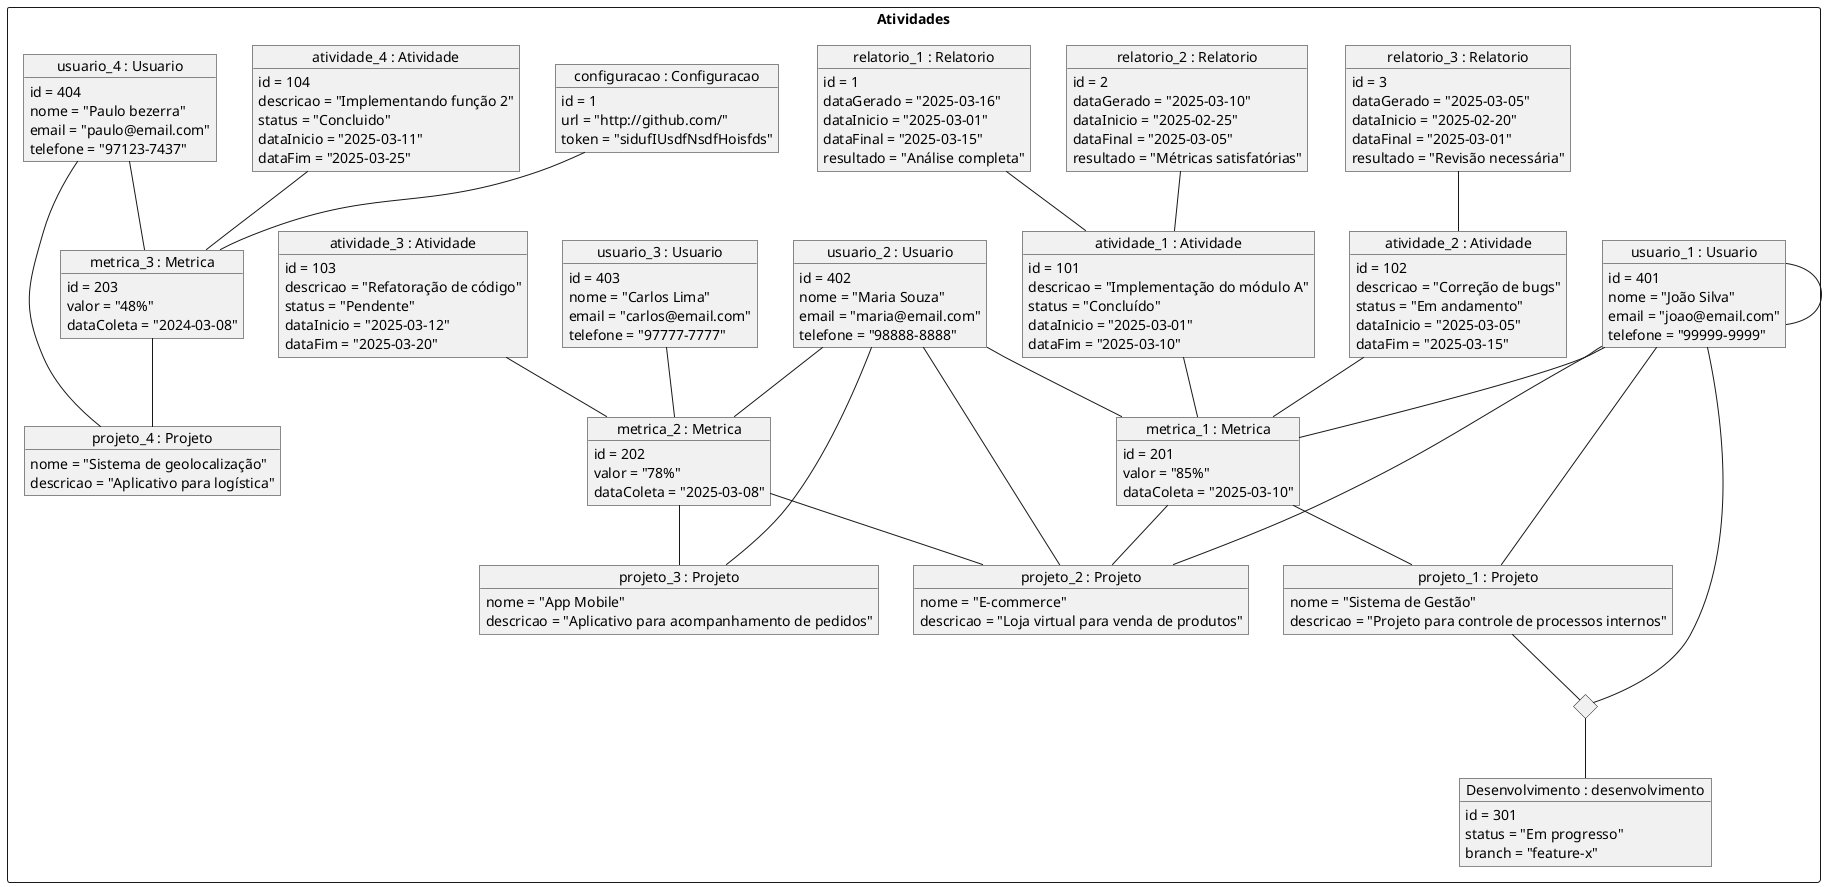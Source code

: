 @startuml

rectangle "Atividades" {


    object "configuracao : Configuracao" as configuracao {
        id = 1
        url = "http://github.com/"
        token = "sidufIUsdfNsdfHoisfds"
    }

    object "relatorio_1 : Relatorio" as relatorio1 {
        id = 1
        dataGerado = "2025-03-16"
        dataInicio = "2025-03-01"
        dataFinal = "2025-03-15"
        resultado = "Análise completa"
    }
    
    object "relatorio_2 : Relatorio" as relatorio2 {
        id = 2
        dataGerado = "2025-03-10"
        dataInicio = "2025-02-25"
        dataFinal = "2025-03-05"
        resultado = "Métricas satisfatórias"
    }
    
    object "relatorio_3 : Relatorio" as relatorio3 {
        id = 3
        dataGerado = "2025-03-05"
        dataInicio = "2025-02-20"
        dataFinal = "2025-03-01"
        resultado = "Revisão necessária"
    }

    object "atividade_1 : Atividade" as atividade_1 {
        id = 101
        descricao = "Implementação do módulo A"
        status = "Concluído"
        dataInicio = "2025-03-01"
        dataFim = "2025-03-10"
    }
    
    object "atividade_2 : Atividade" as atividade_2 {
        id = 102
        descricao = "Correção de bugs"
        status = "Em andamento"
        dataInicio = "2025-03-05"
        dataFim = "2025-03-15"
    }
    
    object "atividade_3 : Atividade" as atividade_3 {
        id = 103
        descricao = "Refatoração de código"
        status = "Pendente"
        dataInicio = "2025-03-12"
        dataFim = "2025-03-20"
    }

    object "atividade_4 : Atividade" as atividade_4 {
        id = 104
        descricao = "Implementando função 2"
        status = "Concluido"
        dataInicio = "2025-03-11"
        dataFim = "2025-03-25"
    }

    object "metrica_1 : Metrica" as metrica_1 {
        id = 201
        valor = "85%"
        dataColeta = "2025-03-10"
    }

    object "metrica_2 : Metrica" as metrica_2 {
        id = 202
        valor = "78%"
        dataColeta = "2025-03-08"
    }

    object "metrica_3 : Metrica" as metrica_3 {
        id = 203
        valor = "48%"
        dataColeta = "2024-03-08"
    }

    object "projeto_1 : Projeto" as projeto_1 {
        nome = "Sistema de Gestão"
        descricao = "Projeto para controle de processos internos"
    }
    
    object "projeto_2 : Projeto" as projeto_2 {
        nome = "E-commerce"
        descricao = "Loja virtual para venda de produtos"
    }
    
    object "projeto_3 : Projeto" as projeto_3 {
        nome = "App Mobile"
        descricao = "Aplicativo para acompanhamento de pedidos"
    }
    object "projeto_4 : Projeto" as projeto_4 {
        nome = "Sistema de geolocalização"
        descricao = "Aplicativo para logística"
    }

    object "Desenvolvimento : desenvolvimento" as desenvolvimento {
        id = 301
        status = "Em progresso"
        branch = "feature-x"
    }

    object "usuario_1 : Usuario" as usuario_1 {
        id = 401
        nome = "João Silva"
        email = "joao@email.com"
        telefone = "99999-9999"
    }
    
    object "usuario_2 : Usuario" as usuario_2 {
        id = 402
        nome = "Maria Souza"
        email = "maria@email.com"
        telefone = "98888-8888"
    }
    
    object "usuario_3 : Usuario" as usuario_3 {
        id = 403
        nome = "Carlos Lima"
        email = "carlos@email.com"
        telefone = "97777-7777"
    }

    object "usuario_4 : Usuario" as usuario_4 {
        id = 404
        nome = "Paulo bezerra"
        email = "paulo@email.com"
        telefone = "97123-7437"
    }

    diamond dev

    relatorio1 -- atividade_1
    relatorio2 -- atividade_1
    relatorio3 -- atividade_2

    atividade_1 -- metrica_1
    atividade_2 -- metrica_1
    atividade_3 -- metrica_2
    atividade_4 -- metrica_3
    
    

    metrica_1 -- projeto_1
    metrica_1 -- projeto_2
    metrica_2 -- projeto_2
    metrica_2 -- projeto_3
    metrica_3 -- projeto_4

    usuario_1 -- metrica_1
    usuario_2 -- metrica_2
    usuario_2 -- metrica_1
    usuario_3 -- metrica_2
    usuario_4 -- metrica_3


    usuario_1 -- projeto_1
    usuario_1 -- projeto_2
    usuario_2 -- projeto_2
    usuario_2 -- projeto_3
    usuario_4 -- projeto_4


    usuario_1 -- usuario_1

    projeto_1 -- dev
    usuario_1 -- dev
    dev -- desenvolvimento

    configuracao -- metrica_3

}

@enduml
